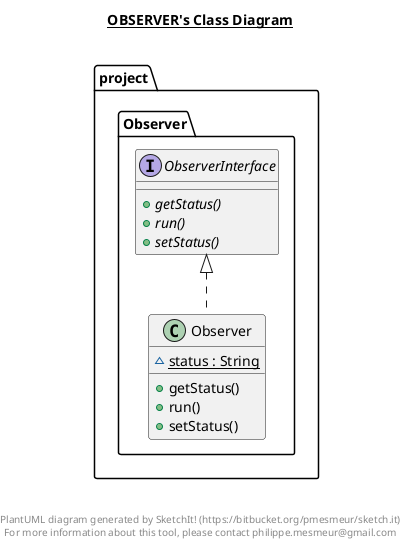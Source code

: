 @startuml

title __OBSERVER's Class Diagram__\n

  namespace project {
    namespace Observer {
      class project.Observer.Observer {
          {static} ~ status : String
          + getStatus()
          + run()
          + setStatus()
      }
    }
  }
  

  namespace project {
    namespace Observer {
      interface project.Observer.ObserverInterface {
          {abstract} + getStatus()
          {abstract} + run()
          {abstract} + setStatus()
      }
    }
  }
  

  project.Observer.Observer .up.|> project.Observer.ObserverInterface


right footer


PlantUML diagram generated by SketchIt! (https://bitbucket.org/pmesmeur/sketch.it)
For more information about this tool, please contact philippe.mesmeur@gmail.com
endfooter

@enduml
